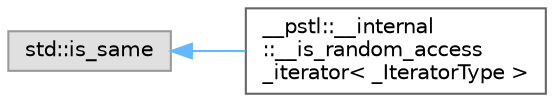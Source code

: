 digraph "Graphical Class Hierarchy"
{
 // LATEX_PDF_SIZE
  bgcolor="transparent";
  edge [fontname=Helvetica,fontsize=10,labelfontname=Helvetica,labelfontsize=10];
  node [fontname=Helvetica,fontsize=10,shape=box,height=0.2,width=0.4];
  rankdir="LR";
  Node0 [id="Node000000",label="std::is_same",height=0.2,width=0.4,color="grey60", fillcolor="#E0E0E0", style="filled",tooltip=" "];
  Node0 -> Node1 [id="edge419_Node000000_Node000001",dir="back",color="steelblue1",style="solid",tooltip=" "];
  Node1 [id="Node000001",label="__pstl::__internal\l::__is_random_access\l_iterator\< _IteratorType \>",height=0.2,width=0.4,color="grey40", fillcolor="white", style="filled",URL="$struct____pstl_1_1____internal_1_1____is__random__access__iterator_3_01___iterator_type_01_4.html",tooltip=" "];
}
